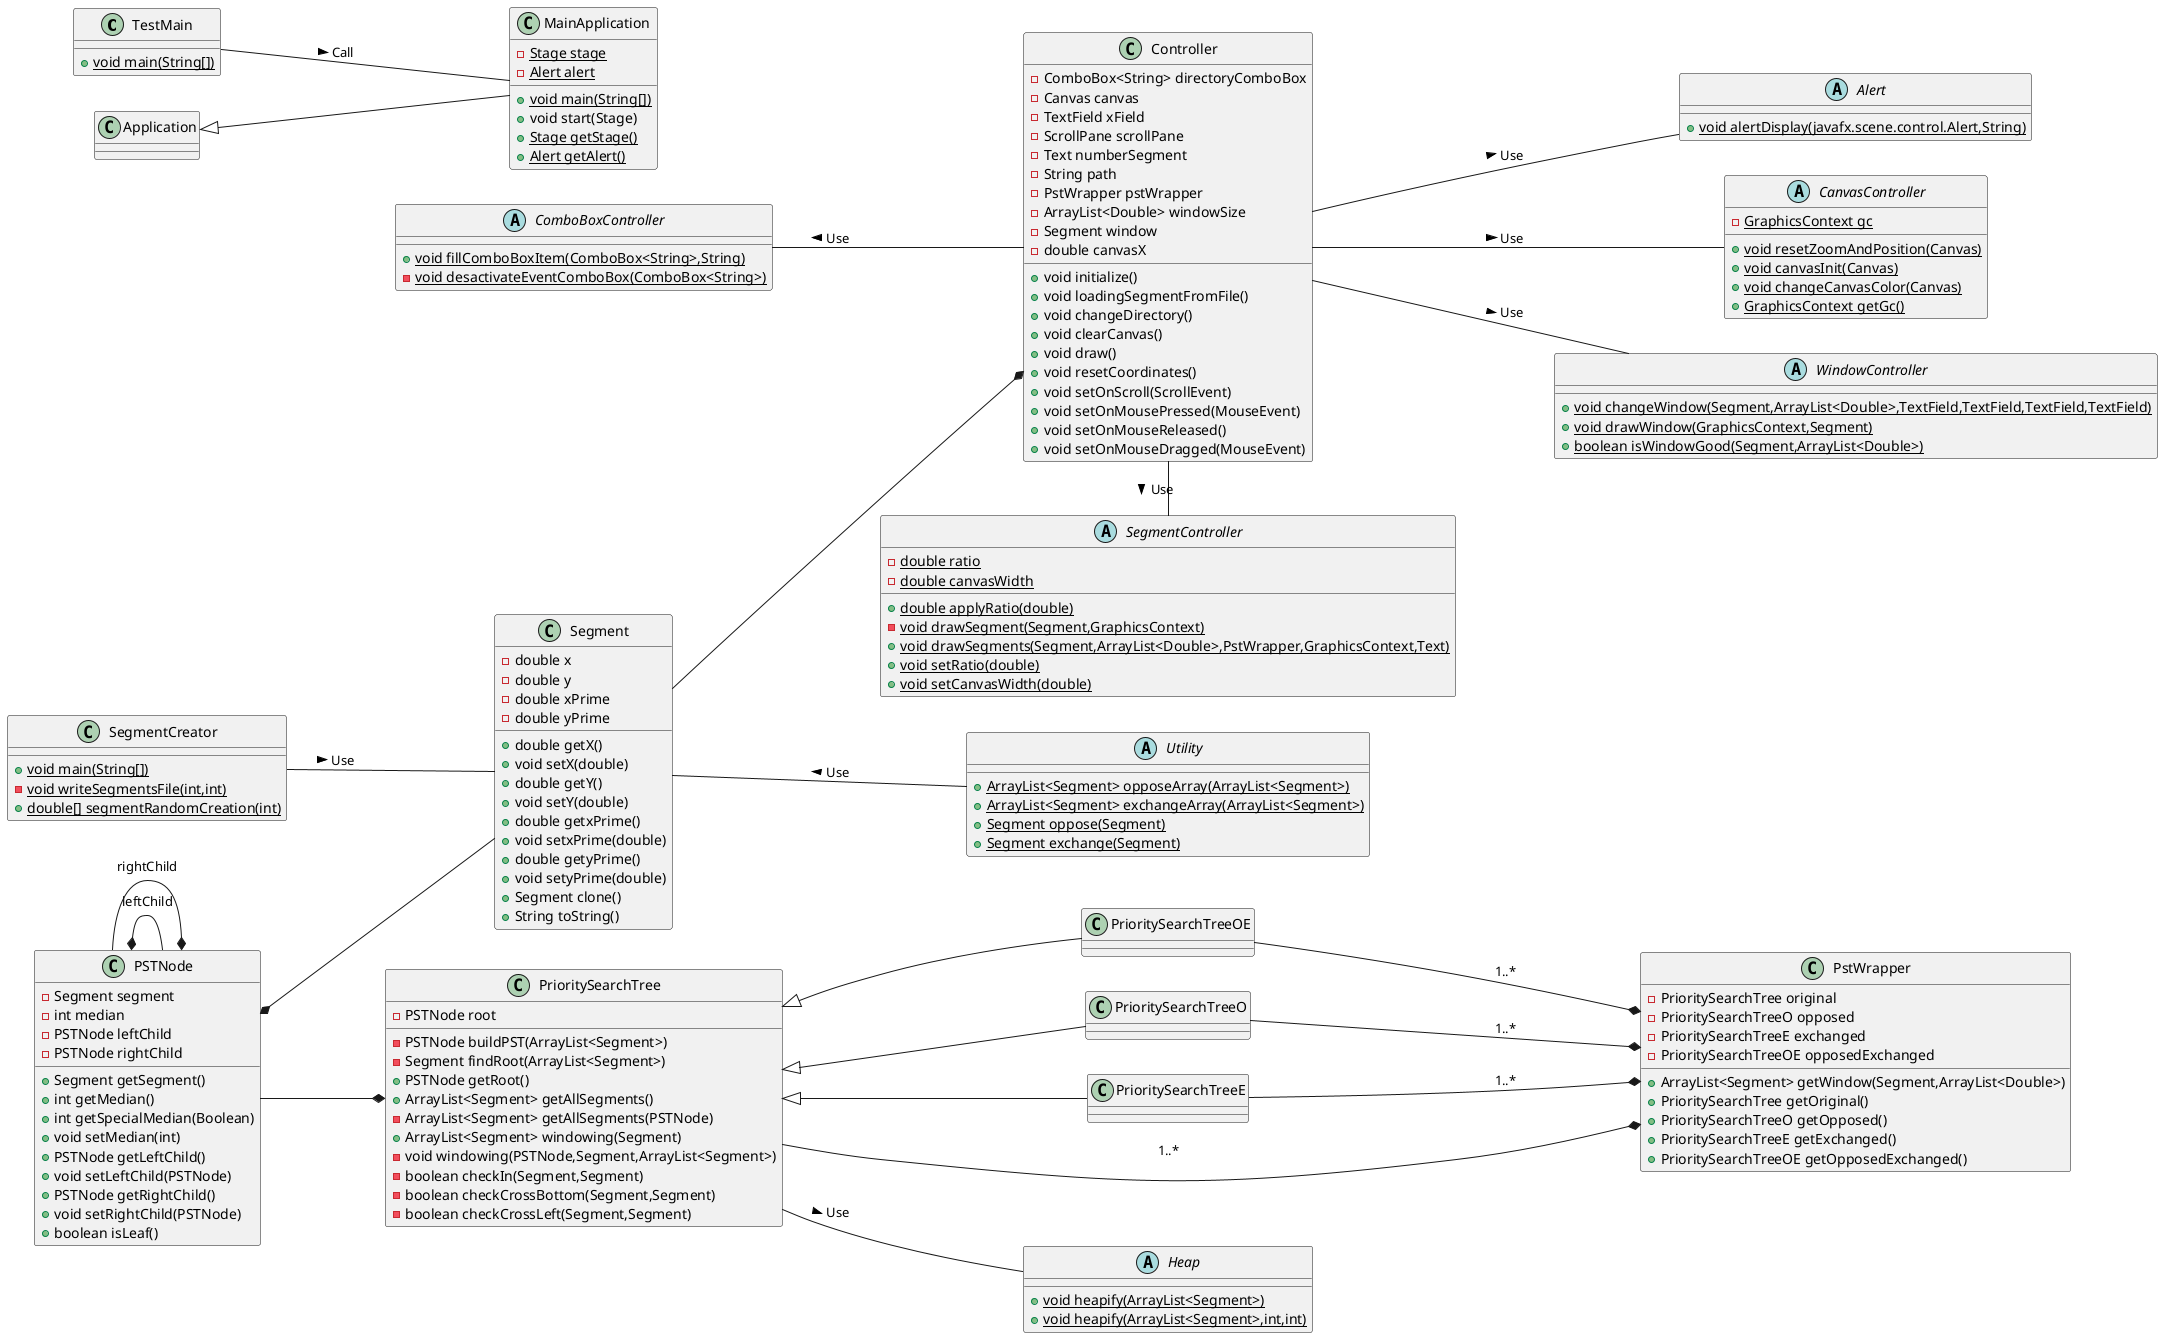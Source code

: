 @startuml
left to right direction
class TestMain {
+ {static} void main(String[])
}
abstract class ComboBoxController {
+ {static} void fillComboBoxItem(ComboBox<String>,String)
- {static} void desactivateEventComboBox(ComboBox<String>)
}
class PrioritySearchTreeOE {
}
class PrioritySearchTreeO {
}
abstract class Alert {
+ {static} void alertDisplay(javafx.scene.control.Alert,String)
}
abstract class CanvasController {
- {static} GraphicsContext gc
+ {static} void resetZoomAndPosition(Canvas)
+ {static} void canvasInit(Canvas)
+ {static} void changeCanvasColor(Canvas)
+ {static} GraphicsContext getGc()
}
class PrioritySearchTreeE {
}
class SegmentCreator {
+ {static} void main(String[])
- {static} void writeSegmentsFile(int,int)
+ {static} double[] segmentRandomCreation(int)
}
class PstWrapper {
- PrioritySearchTree original
- PrioritySearchTreeO opposed
- PrioritySearchTreeE exchanged
- PrioritySearchTreeOE opposedExchanged
+ ArrayList<Segment> getWindow(Segment,ArrayList<Double>)
+ PrioritySearchTree getOriginal()
+ PrioritySearchTreeO getOpposed()
+ PrioritySearchTreeE getExchanged()
+ PrioritySearchTreeOE getOpposedExchanged()
}
abstract class WindowController {
+ {static} void changeWindow(Segment,ArrayList<Double>,TextField,TextField,TextField,TextField)
+ {static} void drawWindow(GraphicsContext,Segment)
+ {static} boolean isWindowGood(Segment,ArrayList<Double>)
}
abstract class Utility {
+ {static} ArrayList<Segment> opposeArray(ArrayList<Segment>)
+ {static} ArrayList<Segment> exchangeArray(ArrayList<Segment>)
+ {static} Segment oppose(Segment)
+ {static} Segment exchange(Segment)
}
abstract class SegmentController {
- {static} double ratio
- {static} double canvasWidth
+ {static} double applyRatio(double)
- {static} void drawSegment(Segment,GraphicsContext)
+ {static} void drawSegments(Segment,ArrayList<Double>,PstWrapper,GraphicsContext,Text)
+ {static} void setRatio(double)
+ {static} void setCanvasWidth(double)
}
class PSTNode {
- Segment segment
- int median
- PSTNode leftChild
- PSTNode rightChild
+ Segment getSegment()
+ int getMedian()
+ int getSpecialMedian(Boolean)
+ void setMedian(int)
+ PSTNode getLeftChild()
+ void setLeftChild(PSTNode)
+ PSTNode getRightChild()
+ void setRightChild(PSTNode)
+ boolean isLeaf()
}
class Segment {
- double x
- double y
- double xPrime
- double yPrime
+ double getX()
+ void setX(double)
+ double getY()
+ void setY(double)
+ double getxPrime()
+ void setxPrime(double)
+ double getyPrime()
+ void setyPrime(double)
+ Segment clone()
+ String toString()
}
class Controller {
- ComboBox<String> directoryComboBox
- Canvas canvas
- TextField xField
- ScrollPane scrollPane
- Text numberSegment
- String path
- PstWrapper pstWrapper
- ArrayList<Double> windowSize
- Segment window
- double canvasX
+ void initialize()
+ void loadingSegmentFromFile()
+ void changeDirectory()
+ void clearCanvas()
+ void draw()
+ void resetCoordinates()
+ void setOnScroll(ScrollEvent)
+ void setOnMousePressed(MouseEvent)
+ void setOnMouseReleased()
+ void setOnMouseDragged(MouseEvent)
}
class MainApplication {
- {static} Stage stage
- {static} Alert alert
+ {static} void main(String[])
+ void start(Stage)
+ {static} Stage getStage()
+ {static} Alert getAlert()
}
abstract class Heap {
+ {static} void heapify(ArrayList<Segment>)
+ {static} void heapify(ArrayList<Segment>,int,int)
}
class PrioritySearchTree {
- PSTNode root
- PSTNode buildPST(ArrayList<Segment>)
- Segment findRoot(ArrayList<Segment>)
+ PSTNode getRoot()
+ ArrayList<Segment> getAllSegments()
- ArrayList<Segment> getAllSegments(PSTNode)
+ ArrayList<Segment> windowing(Segment)
- void windowing(PSTNode,Segment,ArrayList<Segment>)
- boolean checkIn(Segment,Segment)
- boolean checkCrossBottom(Segment,Segment)
- boolean checkCrossLeft(Segment,Segment)
}

Application <|-- MainApplication
TestMain -- MainApplication : Call >
PrioritySearchTree <|-- PrioritySearchTreeOE
PrioritySearchTree <|-- PrioritySearchTreeO
PrioritySearchTree <|-- PrioritySearchTreeE
PSTNode --* PrioritySearchTree
PSTNode *-- PSTNode : leftChild
PSTNode --* PSTNode : rightChild
PSTNode *-- Segment
PrioritySearchTree --* PstWrapper : 1..*
PrioritySearchTreeOE --* PstWrapper : 1..*
PrioritySearchTreeO --* PstWrapper : 1..*
PrioritySearchTreeE --* PstWrapper : 1..*
Segment --  Utility : Use <
PrioritySearchTree -- Heap : Use >
Controller -- Alert : Use >
Controller -- WindowController : Use >
Controller -r- SegmentController : Use >
Controller -- CanvasController : Use >
Controller -u- ComboBoxController : Use >
Segment --* Controller
SegmentCreator -- Segment : Use >
@enduml